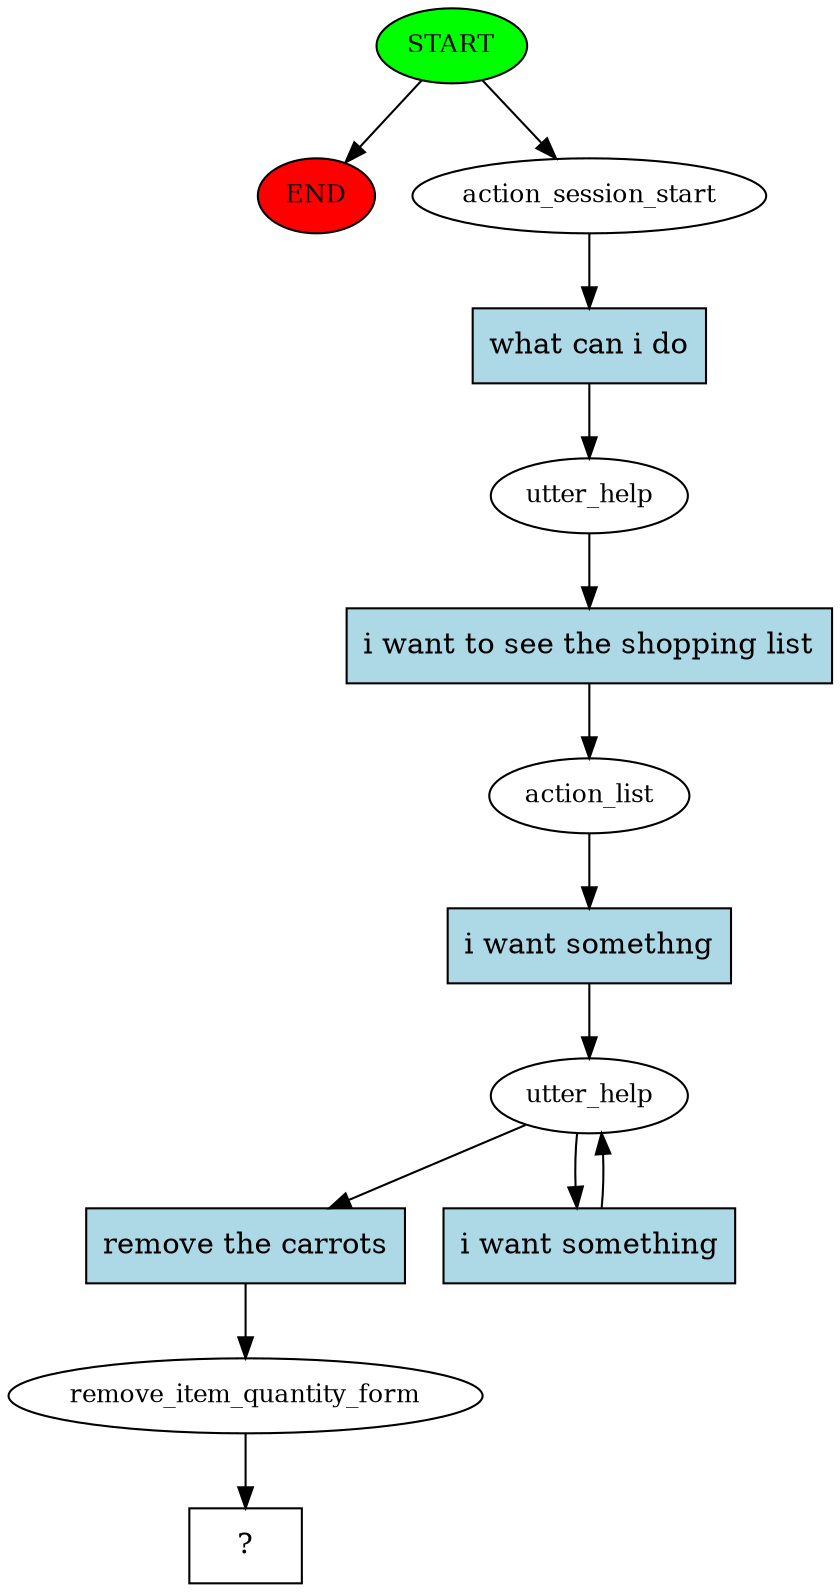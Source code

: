 digraph  {
0 [class="start active", fillcolor=green, fontsize=12, label=START, style=filled];
"-1" [class=end, fillcolor=red, fontsize=12, label=END, style=filled];
1 [class=active, fontsize=12, label=action_session_start];
2 [class=active, fontsize=12, label=utter_help];
3 [class=active, fontsize=12, label=action_list];
4 [class=active, fontsize=12, label=utter_help];
6 [class=active, fontsize=12, label=remove_item_quantity_form];
7 [class="intent dashed active", label="  ?  ", shape=rect];
8 [class="intent active", fillcolor=lightblue, label="what can i do", shape=rect, style=filled];
9 [class="intent active", fillcolor=lightblue, label="i want to see the shopping list", shape=rect, style=filled];
10 [class="intent active", fillcolor=lightblue, label="i want somethng", shape=rect, style=filled];
11 [class="intent active", fillcolor=lightblue, label="remove the carrots", shape=rect, style=filled];
12 [class="intent active", fillcolor=lightblue, label="i want something", shape=rect, style=filled];
0 -> "-1"  [class="", key=NONE, label=""];
0 -> 1  [class=active, key=NONE, label=""];
1 -> 8  [class=active, key=0];
2 -> 9  [class=active, key=0];
3 -> 10  [class=active, key=0];
4 -> 11  [class=active, key=0];
4 -> 12  [class=active, key=0];
6 -> 7  [class=active, key=NONE, label=""];
8 -> 2  [class=active, key=0];
9 -> 3  [class=active, key=0];
10 -> 4  [class=active, key=0];
11 -> 6  [class=active, key=0];
12 -> 4  [class=active, key=0];
}
